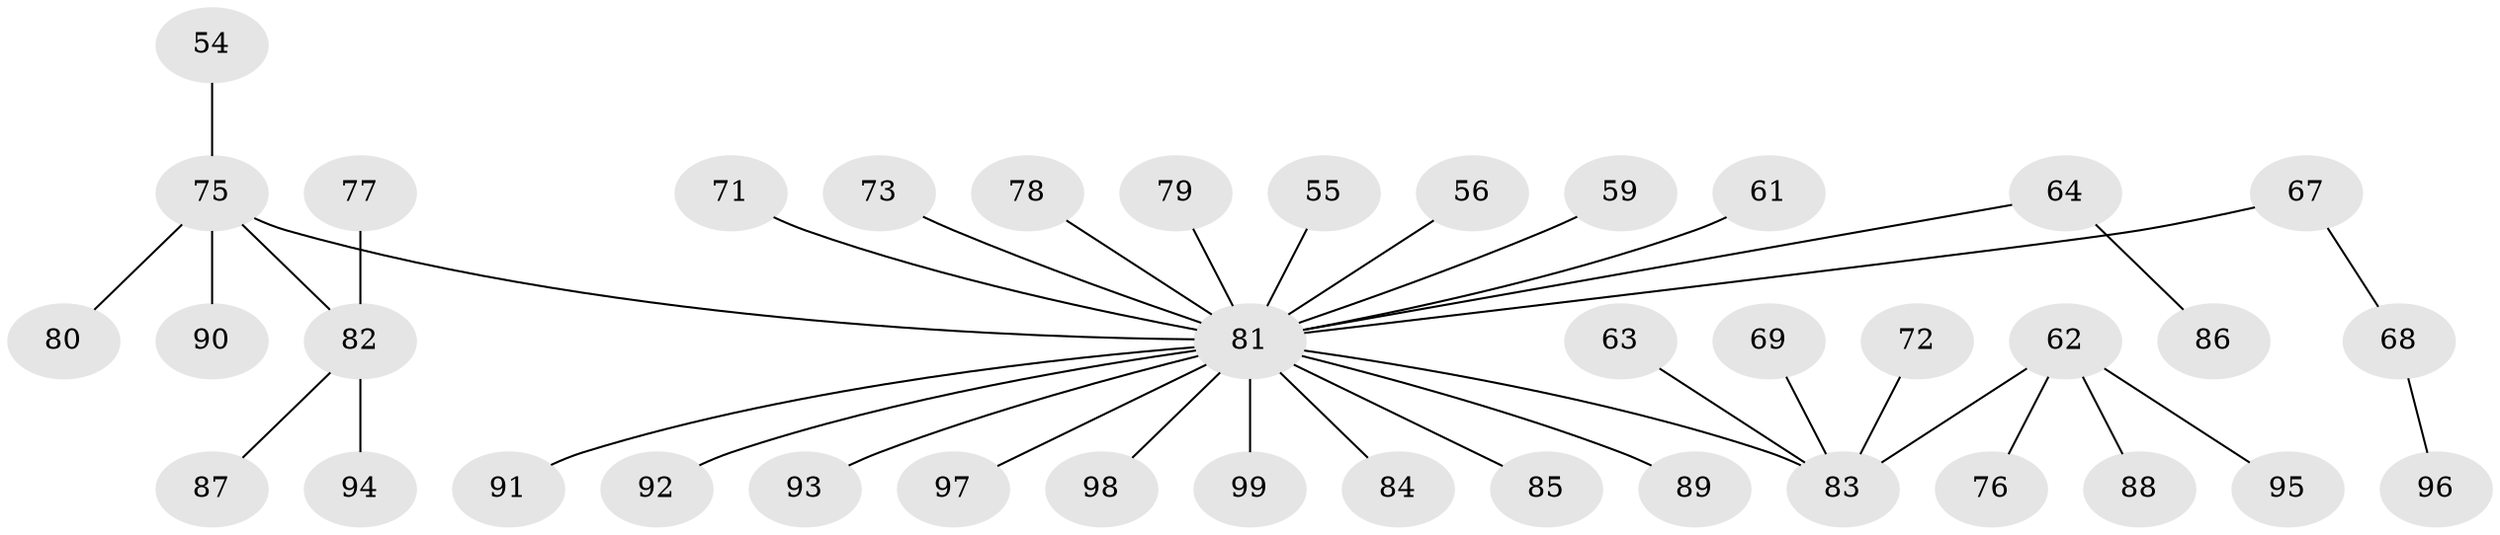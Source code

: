 // original degree distribution, {4: 0.04040404040404041, 7: 0.010101010101010102, 5: 0.04040404040404041, 8: 0.010101010101010102, 2: 0.29292929292929293, 1: 0.48484848484848486, 3: 0.1111111111111111, 6: 0.010101010101010102}
// Generated by graph-tools (version 1.1) at 2025/55/03/04/25 21:55:53]
// undirected, 39 vertices, 38 edges
graph export_dot {
graph [start="1"]
  node [color=gray90,style=filled];
  54;
  55;
  56;
  59;
  61;
  62 [super="+28+49+46+60"];
  63;
  64;
  67;
  68;
  69;
  71;
  72 [super="+52"];
  73;
  75 [super="+58"];
  76;
  77;
  78;
  79;
  80;
  81 [super="+23+74+42+43+53+65+48"];
  82 [super="+38+70+50"];
  83 [super="+51+66"];
  84;
  85;
  86;
  87;
  88;
  89;
  90;
  91;
  92;
  93;
  94;
  95;
  96;
  97;
  98;
  99;
  54 -- 75;
  55 -- 81;
  56 -- 81;
  59 -- 81;
  61 -- 81;
  62 -- 88;
  62 -- 95;
  62 -- 76;
  62 -- 83;
  63 -- 83;
  64 -- 86;
  64 -- 81;
  67 -- 68;
  67 -- 81;
  68 -- 96;
  69 -- 83;
  71 -- 81;
  72 -- 83;
  73 -- 81;
  75 -- 90;
  75 -- 80;
  75 -- 81;
  75 -- 82;
  77 -- 82;
  78 -- 81;
  79 -- 81;
  81 -- 92;
  81 -- 91;
  81 -- 97;
  81 -- 98;
  81 -- 85;
  81 -- 89;
  81 -- 93;
  81 -- 99;
  81 -- 84;
  81 -- 83;
  82 -- 87;
  82 -- 94;
}
